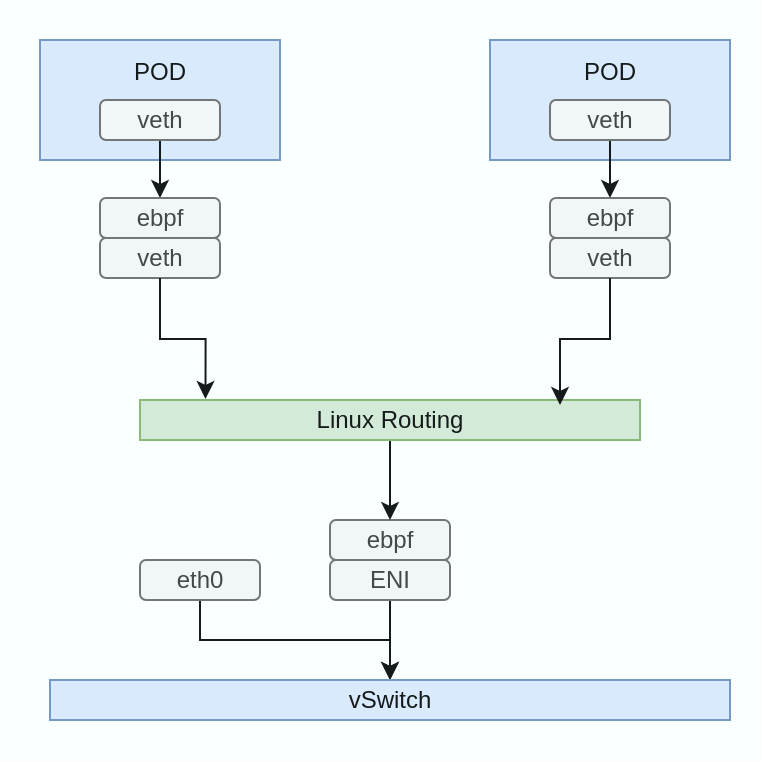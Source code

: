 <mxfile version="24.8.3">
  <diagram name="第 1 页" id="TQvTkyOf16lniJkfHUci">
    <mxGraphModel dx="815" dy="715" grid="0" gridSize="10" guides="1" tooltips="1" connect="1" arrows="1" fold="1" page="1" pageScale="1" pageWidth="827" pageHeight="1169" background="none" math="0" shadow="0">
      <root>
        <mxCell id="0" />
        <mxCell id="1" parent="0" />
        <mxCell id="N3Q_Z25CJC8FOhFmJbN1-1" value="POD&lt;div&gt;&lt;br&gt;&lt;/div&gt;&lt;div&gt;&lt;br&gt;&lt;/div&gt;" style="rounded=0;whiteSpace=wrap;html=1;fillColor=#dae8fc;strokeColor=#6c8ebf;" vertex="1" parent="1">
          <mxGeometry x="140" y="680" width="120" height="60" as="geometry" />
        </mxCell>
        <mxCell id="N3Q_Z25CJC8FOhFmJbN1-14" style="edgeStyle=orthogonalEdgeStyle;rounded=0;orthogonalLoop=1;jettySize=auto;html=1;exitX=0.5;exitY=1;exitDx=0;exitDy=0;entryX=0.5;entryY=0;entryDx=0;entryDy=0;" edge="1" parent="1" source="N3Q_Z25CJC8FOhFmJbN1-3" target="N3Q_Z25CJC8FOhFmJbN1-12">
          <mxGeometry relative="1" as="geometry" />
        </mxCell>
        <mxCell id="N3Q_Z25CJC8FOhFmJbN1-3" value="veth" style="rounded=1;whiteSpace=wrap;html=1;fillColor=#f5f5f5;strokeColor=#666666;fontColor=#333333;" vertex="1" parent="1">
          <mxGeometry x="170" y="710" width="60" height="20" as="geometry" />
        </mxCell>
        <mxCell id="N3Q_Z25CJC8FOhFmJbN1-8" value="POD&lt;div&gt;&lt;br&gt;&lt;/div&gt;&lt;div&gt;&lt;br&gt;&lt;/div&gt;" style="rounded=0;whiteSpace=wrap;html=1;fillColor=#dae8fc;strokeColor=#6c8ebf;" vertex="1" parent="1">
          <mxGeometry x="365" y="680" width="120" height="60" as="geometry" />
        </mxCell>
        <mxCell id="N3Q_Z25CJC8FOhFmJbN1-15" style="edgeStyle=orthogonalEdgeStyle;rounded=0;orthogonalLoop=1;jettySize=auto;html=1;exitX=0.5;exitY=1;exitDx=0;exitDy=0;entryX=0.5;entryY=0;entryDx=0;entryDy=0;" edge="1" parent="1" source="N3Q_Z25CJC8FOhFmJbN1-9" target="N3Q_Z25CJC8FOhFmJbN1-13">
          <mxGeometry relative="1" as="geometry" />
        </mxCell>
        <mxCell id="N3Q_Z25CJC8FOhFmJbN1-9" value="veth" style="rounded=1;whiteSpace=wrap;html=1;fillColor=#f5f5f5;strokeColor=#666666;fontColor=#333333;" vertex="1" parent="1">
          <mxGeometry x="395" y="710" width="60" height="20" as="geometry" />
        </mxCell>
        <mxCell id="N3Q_Z25CJC8FOhFmJbN1-10" value="veth" style="rounded=1;whiteSpace=wrap;html=1;fillColor=#f5f5f5;strokeColor=#666666;fontColor=#333333;" vertex="1" parent="1">
          <mxGeometry x="170" y="779" width="60" height="20" as="geometry" />
        </mxCell>
        <mxCell id="N3Q_Z25CJC8FOhFmJbN1-11" value="veth" style="rounded=1;whiteSpace=wrap;html=1;fillColor=#f5f5f5;strokeColor=#666666;fontColor=#333333;" vertex="1" parent="1">
          <mxGeometry x="395" y="779" width="60" height="20" as="geometry" />
        </mxCell>
        <mxCell id="N3Q_Z25CJC8FOhFmJbN1-12" value="ebpf" style="rounded=1;whiteSpace=wrap;html=1;fillColor=#f5f5f5;strokeColor=#666666;fontColor=#333333;" vertex="1" parent="1">
          <mxGeometry x="170" y="759" width="60" height="20" as="geometry" />
        </mxCell>
        <mxCell id="N3Q_Z25CJC8FOhFmJbN1-13" value="ebpf" style="rounded=1;whiteSpace=wrap;html=1;fillColor=#f5f5f5;strokeColor=#666666;fontColor=#333333;" vertex="1" parent="1">
          <mxGeometry x="395" y="759" width="60" height="20" as="geometry" />
        </mxCell>
        <mxCell id="N3Q_Z25CJC8FOhFmJbN1-34" value="" style="edgeStyle=orthogonalEdgeStyle;rounded=0;orthogonalLoop=1;jettySize=auto;html=1;" edge="1" parent="1" source="N3Q_Z25CJC8FOhFmJbN1-16" target="N3Q_Z25CJC8FOhFmJbN1-30">
          <mxGeometry relative="1" as="geometry" />
        </mxCell>
        <mxCell id="N3Q_Z25CJC8FOhFmJbN1-16" value="ENI" style="rounded=1;whiteSpace=wrap;html=1;fillColor=#f5f5f5;strokeColor=#666666;fontColor=#333333;" vertex="1" parent="1">
          <mxGeometry x="285" y="940" width="60" height="20" as="geometry" />
        </mxCell>
        <mxCell id="N3Q_Z25CJC8FOhFmJbN1-17" value="ebpf" style="rounded=1;whiteSpace=wrap;html=1;fillColor=#f5f5f5;strokeColor=#666666;fontColor=#333333;" vertex="1" parent="1">
          <mxGeometry x="285" y="920" width="60" height="20" as="geometry" />
        </mxCell>
        <mxCell id="N3Q_Z25CJC8FOhFmJbN1-28" style="edgeStyle=orthogonalEdgeStyle;rounded=0;orthogonalLoop=1;jettySize=auto;html=1;exitX=0.5;exitY=1;exitDx=0;exitDy=0;entryX=0.5;entryY=0;entryDx=0;entryDy=0;" edge="1" parent="1" source="N3Q_Z25CJC8FOhFmJbN1-19" target="N3Q_Z25CJC8FOhFmJbN1-17">
          <mxGeometry relative="1" as="geometry" />
        </mxCell>
        <mxCell id="N3Q_Z25CJC8FOhFmJbN1-19" value="Linux Routing" style="rounded=0;whiteSpace=wrap;html=1;fillColor=#d5e8d4;strokeColor=#82b366;" vertex="1" parent="1">
          <mxGeometry x="190" y="860" width="250" height="20" as="geometry" />
        </mxCell>
        <mxCell id="N3Q_Z25CJC8FOhFmJbN1-26" style="edgeStyle=orthogonalEdgeStyle;rounded=0;orthogonalLoop=1;jettySize=auto;html=1;exitX=0.5;exitY=1;exitDx=0;exitDy=0;entryX=0.131;entryY=-0.025;entryDx=0;entryDy=0;entryPerimeter=0;" edge="1" parent="1" source="N3Q_Z25CJC8FOhFmJbN1-10" target="N3Q_Z25CJC8FOhFmJbN1-19">
          <mxGeometry relative="1" as="geometry" />
        </mxCell>
        <mxCell id="N3Q_Z25CJC8FOhFmJbN1-27" style="edgeStyle=orthogonalEdgeStyle;rounded=0;orthogonalLoop=1;jettySize=auto;html=1;exitX=0.5;exitY=1;exitDx=0;exitDy=0;entryX=0.84;entryY=0.125;entryDx=0;entryDy=0;entryPerimeter=0;" edge="1" parent="1" source="N3Q_Z25CJC8FOhFmJbN1-11" target="N3Q_Z25CJC8FOhFmJbN1-19">
          <mxGeometry relative="1" as="geometry" />
        </mxCell>
        <mxCell id="N3Q_Z25CJC8FOhFmJbN1-33" value="" style="edgeStyle=orthogonalEdgeStyle;rounded=0;orthogonalLoop=1;jettySize=auto;html=1;" edge="1" parent="1" source="N3Q_Z25CJC8FOhFmJbN1-29" target="N3Q_Z25CJC8FOhFmJbN1-30">
          <mxGeometry relative="1" as="geometry" />
        </mxCell>
        <mxCell id="N3Q_Z25CJC8FOhFmJbN1-29" value="eth0" style="rounded=1;whiteSpace=wrap;html=1;fillColor=#f5f5f5;strokeColor=#666666;fontColor=#333333;" vertex="1" parent="1">
          <mxGeometry x="190" y="940" width="60" height="20" as="geometry" />
        </mxCell>
        <mxCell id="N3Q_Z25CJC8FOhFmJbN1-30" value="vSwitch" style="rounded=0;whiteSpace=wrap;html=1;fillColor=#dae8fc;strokeColor=#6c8ebf;" vertex="1" parent="1">
          <mxGeometry x="145" y="1000" width="340" height="20" as="geometry" />
        </mxCell>
        <mxCell id="N3Q_Z25CJC8FOhFmJbN1-35" value="" style="rounded=0;whiteSpace=wrap;html=1;opacity=10;strokeWidth=0;fillColor=#CCFFFF;perimeterSpacing=10;" vertex="1" parent="1">
          <mxGeometry x="120" y="660" width="380" height="380" as="geometry" />
        </mxCell>
      </root>
    </mxGraphModel>
  </diagram>
</mxfile>
